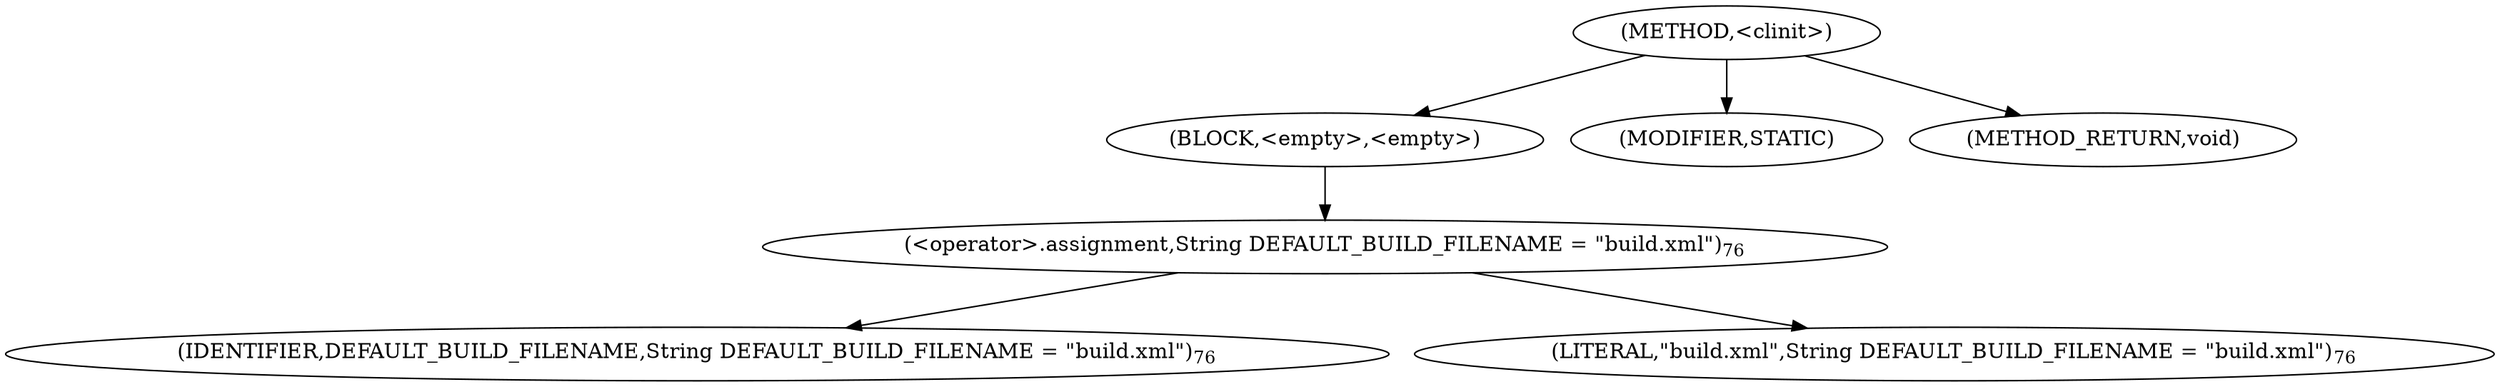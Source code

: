 digraph "&lt;clinit&gt;" {  
"1632" [label = <(METHOD,&lt;clinit&gt;)> ]
"1633" [label = <(BLOCK,&lt;empty&gt;,&lt;empty&gt;)> ]
"1634" [label = <(&lt;operator&gt;.assignment,String DEFAULT_BUILD_FILENAME = &quot;build.xml&quot;)<SUB>76</SUB>> ]
"1635" [label = <(IDENTIFIER,DEFAULT_BUILD_FILENAME,String DEFAULT_BUILD_FILENAME = &quot;build.xml&quot;)<SUB>76</SUB>> ]
"1636" [label = <(LITERAL,&quot;build.xml&quot;,String DEFAULT_BUILD_FILENAME = &quot;build.xml&quot;)<SUB>76</SUB>> ]
"1637" [label = <(MODIFIER,STATIC)> ]
"1638" [label = <(METHOD_RETURN,void)> ]
  "1632" -> "1633" 
  "1632" -> "1637" 
  "1632" -> "1638" 
  "1633" -> "1634" 
  "1634" -> "1635" 
  "1634" -> "1636" 
}
